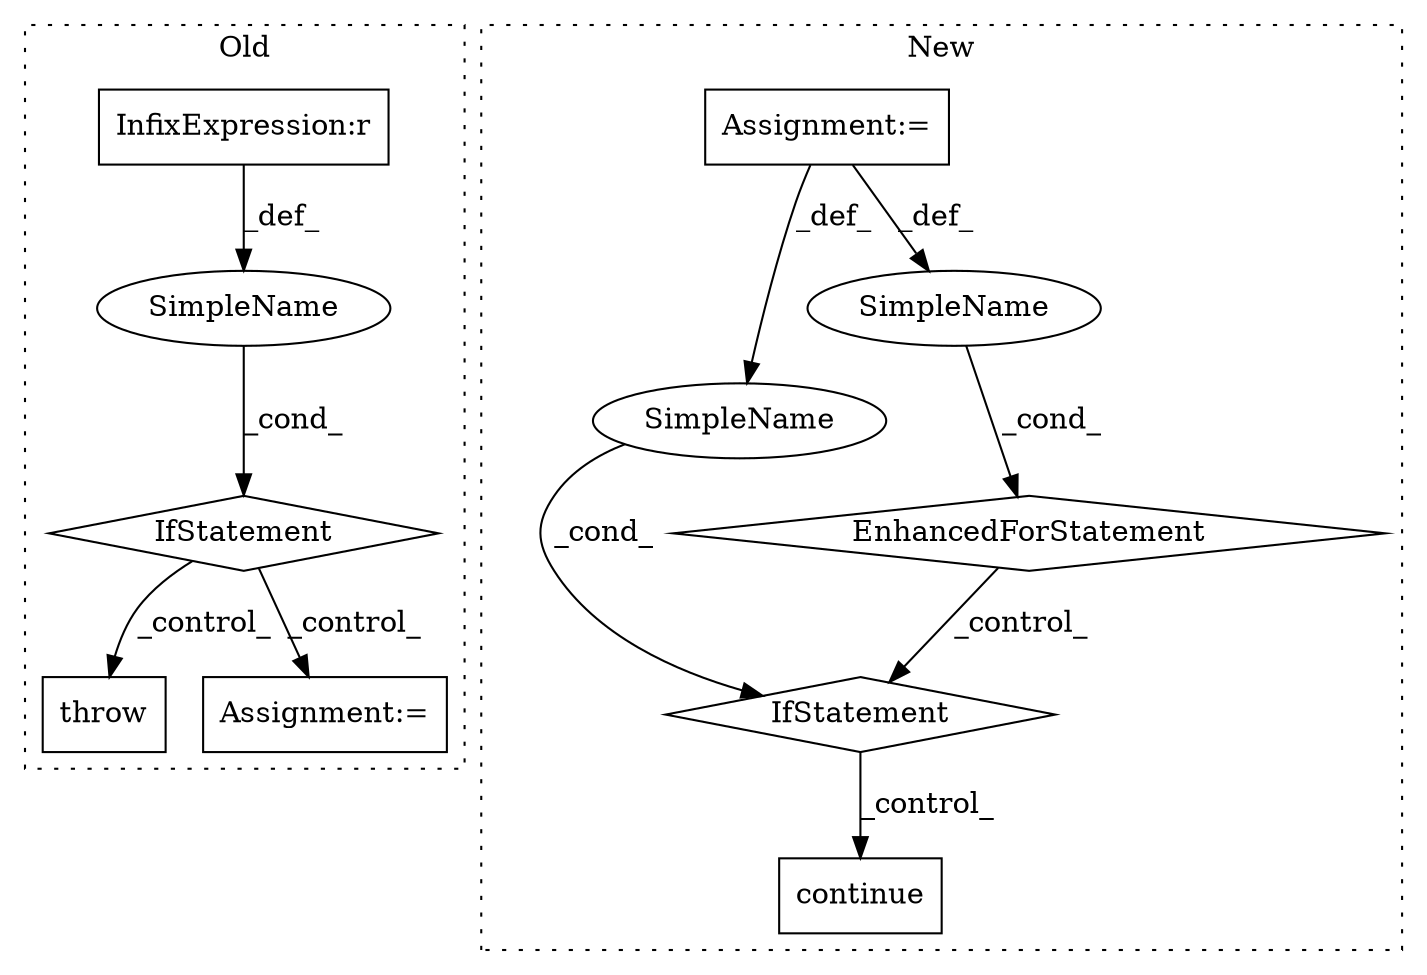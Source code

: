 digraph G {
subgraph cluster0 {
1 [label="throw" a="53" s="12839" l="6" shape="box"];
8 [label="IfStatement" a="25" s="12802,12827" l="4,2" shape="diamond"];
9 [label="SimpleName" a="42" s="" l="" shape="ellipse"];
10 [label="InfixExpression:r" a="27" s="12815" l="4" shape="box"];
11 [label="Assignment:=" a="7" s="13116" l="1" shape="box"];
label = "Old";
style="dotted";
}
subgraph cluster1 {
2 [label="continue" a="18" s="6513" l="9" shape="box"];
3 [label="IfStatement" a="25" s="6472,6501" l="4,2" shape="diamond"];
4 [label="SimpleName" a="42" s="" l="" shape="ellipse"];
5 [label="SimpleName" a="42" s="6430" l="2" shape="ellipse"];
6 [label="Assignment:=" a="7" s="6361,6462" l="65,2" shape="box"];
7 [label="EnhancedForStatement" a="70" s="6361,6462" l="65,2" shape="diamond"];
label = "New";
style="dotted";
}
3 -> 2 [label="_control_"];
4 -> 3 [label="_cond_"];
5 -> 7 [label="_cond_"];
6 -> 5 [label="_def_"];
6 -> 4 [label="_def_"];
7 -> 3 [label="_control_"];
8 -> 1 [label="_control_"];
8 -> 11 [label="_control_"];
9 -> 8 [label="_cond_"];
10 -> 9 [label="_def_"];
}